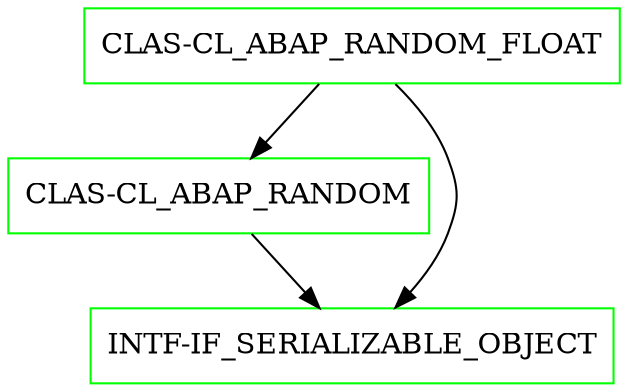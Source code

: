 digraph G {
  "CLAS-CL_ABAP_RANDOM_FLOAT" [shape=box,color=green];
  "CLAS-CL_ABAP_RANDOM" [shape=box,color=green,URL="./CLAS_CL_ABAP_RANDOM.html"];
  "INTF-IF_SERIALIZABLE_OBJECT" [shape=box,color=green,URL="./INTF_IF_SERIALIZABLE_OBJECT.html"];
  "CLAS-CL_ABAP_RANDOM_FLOAT" -> "INTF-IF_SERIALIZABLE_OBJECT";
  "CLAS-CL_ABAP_RANDOM_FLOAT" -> "CLAS-CL_ABAP_RANDOM";
  "CLAS-CL_ABAP_RANDOM" -> "INTF-IF_SERIALIZABLE_OBJECT";
}
